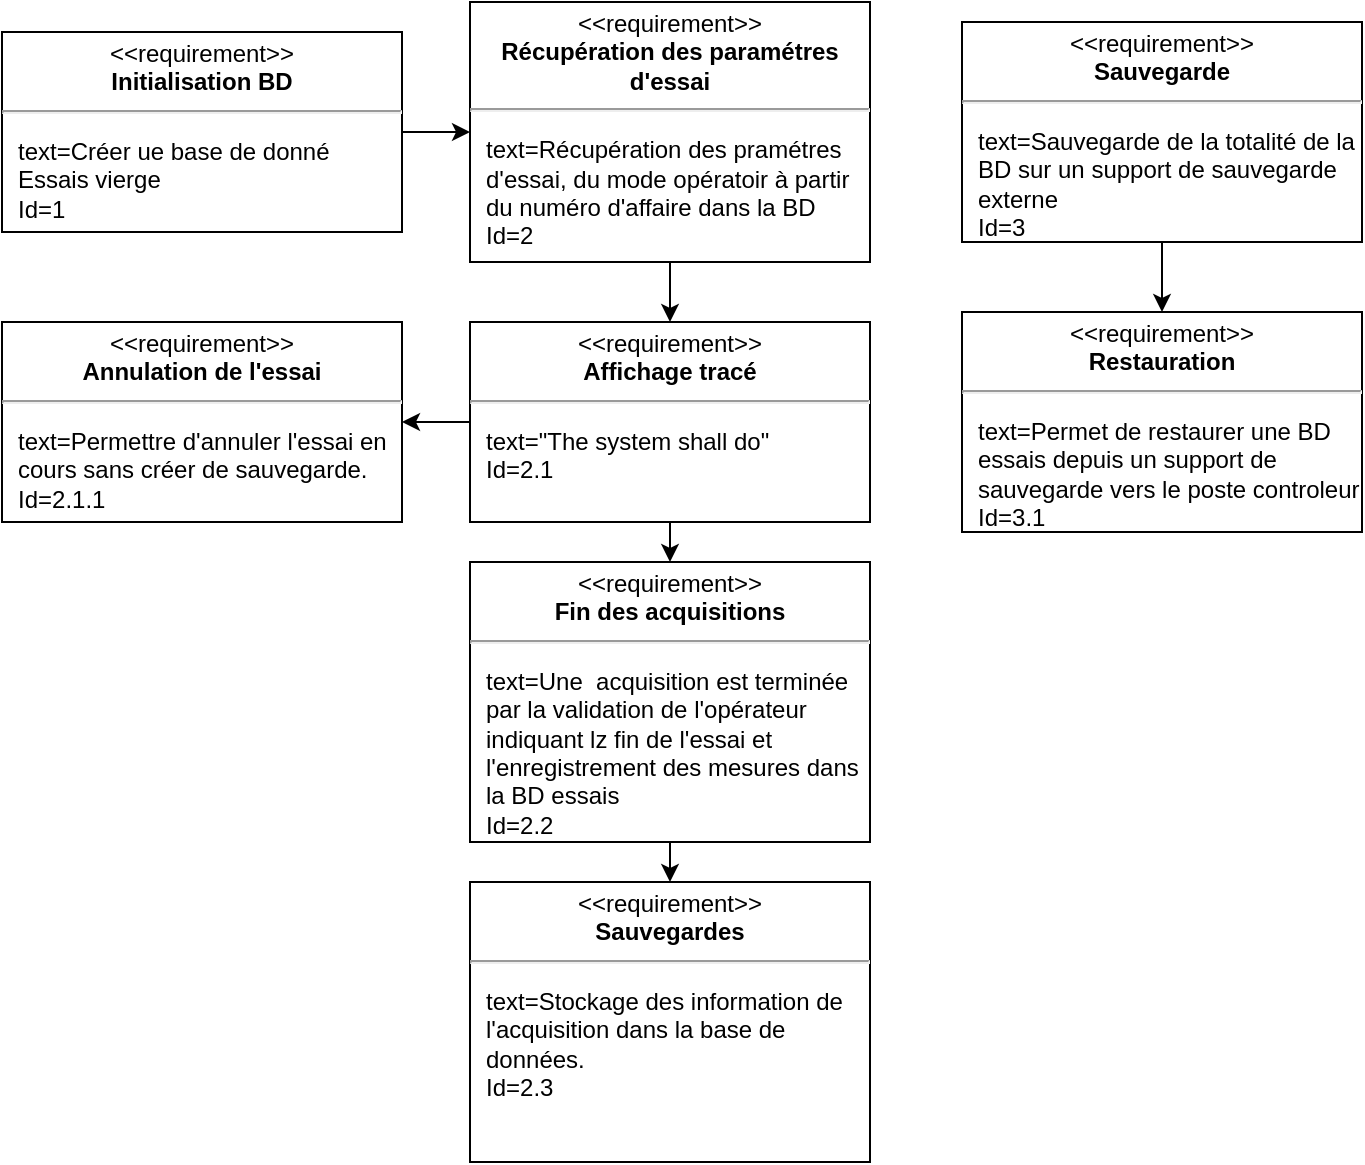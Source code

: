 <mxfile>
    <diagram id="ll4o3kt9cESEFMLjgMpZ" name="Page-1">
        <mxGraphModel dx="575" dy="479" grid="1" gridSize="10" guides="1" tooltips="1" connect="1" arrows="1" fold="1" page="1" pageScale="1" pageWidth="827" pageHeight="1169" math="0" shadow="0">
            <root>
                <mxCell id="0"/>
                <mxCell id="1" parent="0"/>
                <mxCell id="2" value="&lt;p style=&quot;margin: 0px ; margin-top: 4px ; text-align: center&quot;&gt;&amp;lt;&amp;lt;requirement&amp;gt;&amp;gt;&lt;br&gt;&lt;b&gt;Sauvegardes&lt;/b&gt;&lt;/p&gt;&lt;hr&gt;&lt;p&gt;&lt;/p&gt;&lt;p style=&quot;margin: 0px ; margin-left: 8px ; text-align: left&quot;&gt;text=Stockage des information de l'acquisition dans la base de données.&lt;br&gt;Id=2.3&lt;/p&gt;" style="shape=rect;overflow=fill;html=1;whiteSpace=wrap;align=center;" parent="1" vertex="1">
                    <mxGeometry x="314" y="500" width="200" height="140" as="geometry"/>
                </mxCell>
                <mxCell id="Vjmbun89EZnmJNTmz4j9-12" value="" style="edgeStyle=none;html=1;" edge="1" parent="1" source="3" target="5">
                    <mxGeometry relative="1" as="geometry"/>
                </mxCell>
                <mxCell id="Vjmbun89EZnmJNTmz4j9-14" value="" style="edgeStyle=none;html=1;" edge="1" parent="1" source="3" target="Vjmbun89EZnmJNTmz4j9-9">
                    <mxGeometry relative="1" as="geometry"/>
                </mxCell>
                <mxCell id="3" value="&lt;p style=&quot;margin: 0px ; margin-top: 4px ; text-align: center&quot;&gt;&amp;lt;&amp;lt;requirement&amp;gt;&amp;gt;&lt;br&gt;&lt;b&gt;Affichage tracé&lt;/b&gt;&lt;/p&gt;&lt;hr&gt;&lt;p&gt;&lt;/p&gt;&lt;p style=&quot;margin: 0px ; margin-left: 8px ; text-align: left&quot;&gt;text=&quot;The system shall do&quot;&lt;br&gt;Id=2.1&lt;/p&gt;" style="shape=rect;overflow=fill;html=1;whiteSpace=wrap;align=center;" parent="1" vertex="1">
                    <mxGeometry x="314" y="220" width="200" height="100" as="geometry"/>
                </mxCell>
                <mxCell id="Vjmbun89EZnmJNTmz4j9-10" value="" style="edgeStyle=none;html=1;" edge="1" parent="1" source="4" target="7">
                    <mxGeometry relative="1" as="geometry"/>
                </mxCell>
                <mxCell id="4" value="&lt;p style=&quot;margin: 0px ; margin-top: 4px ; text-align: center&quot;&gt;&amp;lt;&amp;lt;requirement&amp;gt;&amp;gt;&lt;br&gt;&lt;b&gt;Sauvegarde&lt;/b&gt;&lt;/p&gt;&lt;hr&gt;&lt;p&gt;&lt;/p&gt;&lt;p style=&quot;margin: 0px ; margin-left: 8px ; text-align: left&quot;&gt;text=Sauvegarde de la totalité de la BD sur un support de sauvegarde externe&lt;br&gt;Id=3&lt;/p&gt;" style="shape=rect;overflow=fill;html=1;whiteSpace=wrap;align=center;" parent="1" vertex="1">
                    <mxGeometry x="560" y="70" width="200" height="110" as="geometry"/>
                </mxCell>
                <mxCell id="Vjmbun89EZnmJNTmz4j9-13" value="" style="edgeStyle=none;html=1;" edge="1" parent="1" source="5" target="2">
                    <mxGeometry relative="1" as="geometry"/>
                </mxCell>
                <mxCell id="5" value="&lt;p style=&quot;margin: 0px ; margin-top: 4px ; text-align: center&quot;&gt;&amp;lt;&amp;lt;requirement&amp;gt;&amp;gt;&lt;br&gt;&lt;b&gt;Fin des acquisitions&lt;/b&gt;&lt;/p&gt;&lt;hr&gt;&lt;p&gt;&lt;/p&gt;&lt;p style=&quot;margin: 0px ; margin-left: 8px ; text-align: left&quot;&gt;text=Une&amp;nbsp; acquisition est terminée par la validation de l'opérateur indiquant lz fin de l'essai et l'enregistrement des mesures dans la BD essais&lt;/p&gt;&lt;p style=&quot;margin: 0px ; margin-left: 8px ; text-align: left&quot;&gt;Id=2.2&lt;/p&gt;" style="shape=rect;overflow=fill;html=1;whiteSpace=wrap;align=center;" parent="1" vertex="1">
                    <mxGeometry x="314" y="340" width="200" height="140" as="geometry"/>
                </mxCell>
                <mxCell id="Vjmbun89EZnmJNTmz4j9-15" value="" style="edgeStyle=none;html=1;" edge="1" parent="1" source="6" target="Vjmbun89EZnmJNTmz4j9-7">
                    <mxGeometry relative="1" as="geometry"/>
                </mxCell>
                <mxCell id="6" value="&lt;p style=&quot;margin: 0px ; margin-top: 4px ; text-align: center&quot;&gt;&amp;lt;&amp;lt;requirement&amp;gt;&amp;gt;&lt;br&gt;&lt;b&gt;Initialisation BD&lt;/b&gt;&lt;/p&gt;&lt;hr&gt;&lt;p&gt;&lt;/p&gt;&lt;p style=&quot;margin: 0px ; margin-left: 8px ; text-align: left&quot;&gt;text=Créer ue base de donné Essais vierge&lt;br&gt;Id=1&lt;/p&gt;" style="shape=rect;overflow=fill;html=1;whiteSpace=wrap;align=center;" parent="1" vertex="1">
                    <mxGeometry x="80" y="75" width="200" height="100" as="geometry"/>
                </mxCell>
                <mxCell id="7" value="&lt;p style=&quot;margin: 0px ; margin-top: 4px ; text-align: center&quot;&gt;&amp;lt;&amp;lt;requirement&amp;gt;&amp;gt;&lt;br&gt;&lt;b&gt;Restauration&lt;/b&gt;&lt;/p&gt;&lt;hr&gt;&lt;p&gt;&lt;/p&gt;&lt;p style=&quot;margin: 0px ; margin-left: 8px ; text-align: left&quot;&gt;text=Permet de restaurer une BD essais depuis un support de sauvegarde vers le poste controleur&lt;br&gt;Id=3.1&lt;/p&gt;" style="shape=rect;overflow=fill;html=1;whiteSpace=wrap;align=center;" parent="1" vertex="1">
                    <mxGeometry x="560" y="215" width="200" height="110" as="geometry"/>
                </mxCell>
                <mxCell id="Vjmbun89EZnmJNTmz4j9-11" value="" style="edgeStyle=none;html=1;" edge="1" parent="1" source="Vjmbun89EZnmJNTmz4j9-7" target="3">
                    <mxGeometry relative="1" as="geometry"/>
                </mxCell>
                <mxCell id="Vjmbun89EZnmJNTmz4j9-7" value="&lt;p style=&quot;margin: 0px ; margin-top: 4px ; text-align: center&quot;&gt;&amp;lt;&amp;lt;requirement&amp;gt;&amp;gt;&lt;br&gt;&lt;b&gt;Récupération des paramétres d'essai&lt;/b&gt;&lt;/p&gt;&lt;hr&gt;&lt;p&gt;&lt;/p&gt;&lt;p style=&quot;margin: 0px ; margin-left: 8px ; text-align: left&quot;&gt;text=Récupération des pramétres d'essai, du mode opératoir à partir du numéro d'affaire dans la BD&lt;br&gt;Id=2&lt;/p&gt;" style="shape=rect;overflow=fill;html=1;whiteSpace=wrap;align=center;" vertex="1" parent="1">
                    <mxGeometry x="314" y="60" width="200" height="130" as="geometry"/>
                </mxCell>
                <mxCell id="Vjmbun89EZnmJNTmz4j9-9" value="&lt;p style=&quot;margin: 0px ; margin-top: 4px ; text-align: center&quot;&gt;&amp;lt;&amp;lt;requirement&amp;gt;&amp;gt;&lt;br&gt;&lt;b&gt;Annulation de l'essai&lt;/b&gt;&lt;/p&gt;&lt;hr&gt;&lt;p&gt;&lt;/p&gt;&lt;p style=&quot;margin: 0px ; margin-left: 8px ; text-align: left&quot;&gt;text=Permettre d'annuler l'essai en cours sans créer de sauvegarde.&lt;br&gt;Id=2.1.1&lt;/p&gt;" style="shape=rect;overflow=fill;html=1;whiteSpace=wrap;align=center;" vertex="1" parent="1">
                    <mxGeometry x="80" y="220" width="200" height="100" as="geometry"/>
                </mxCell>
            </root>
        </mxGraphModel>
    </diagram>
</mxfile>
